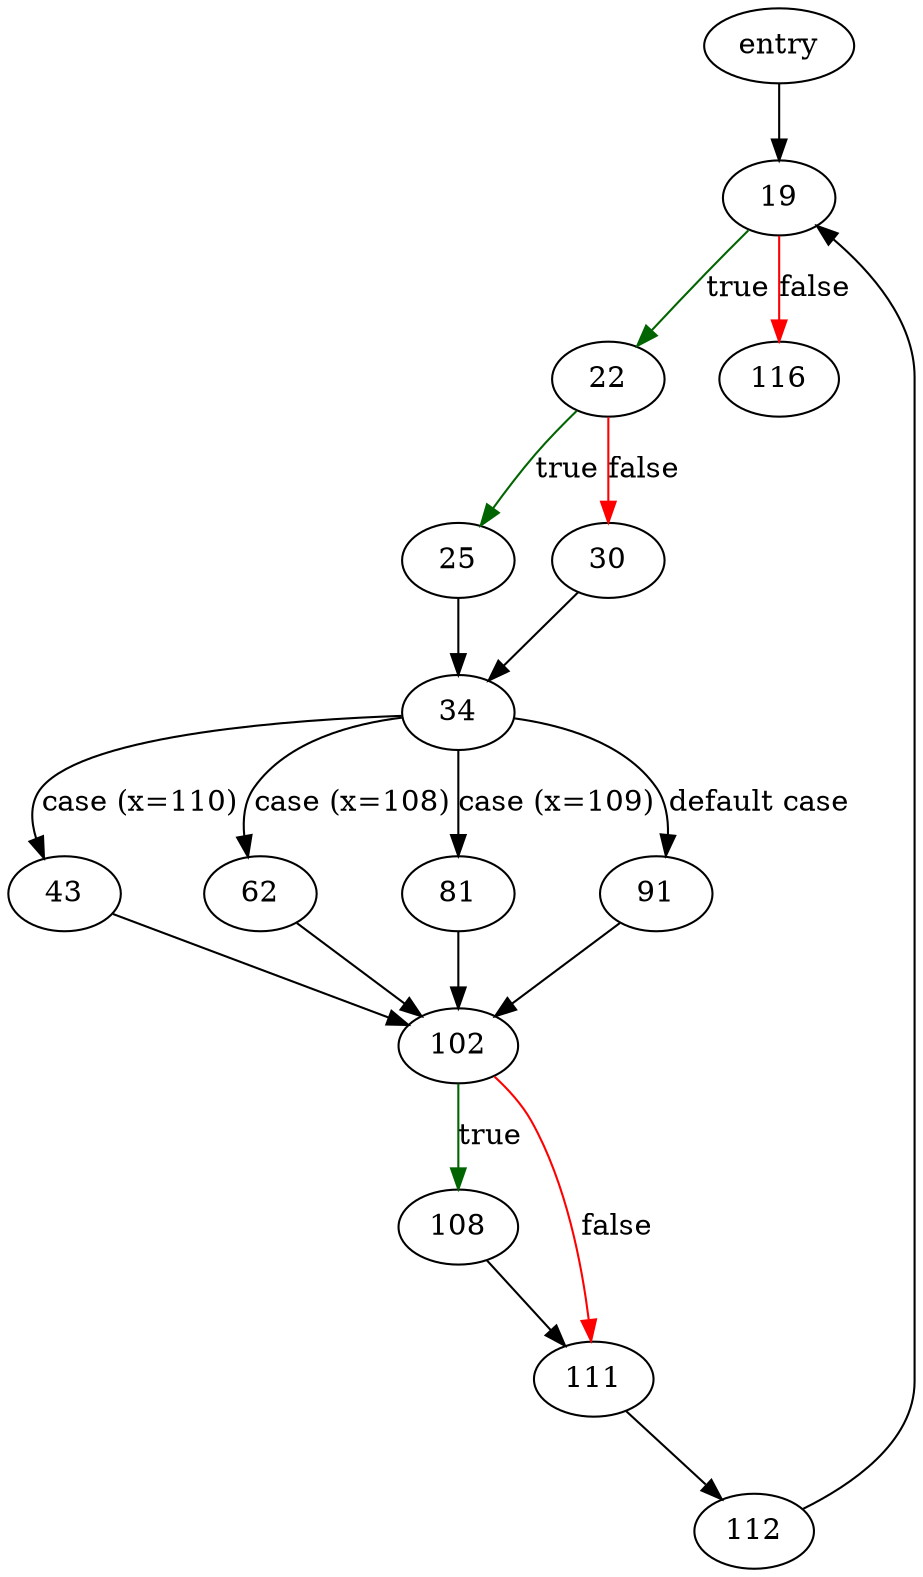 digraph "codeTriggerProgram" {
	// Node definitions.
	3 [label=entry];
	19;
	22;
	25;
	30;
	34;
	43;
	62;
	81;
	91;
	102;
	108;
	111;
	112;
	116;

	// Edge definitions.
	3 -> 19;
	19 -> 22 [
		color=darkgreen
		label=true
	];
	19 -> 116 [
		color=red
		label=false
	];
	22 -> 25 [
		color=darkgreen
		label=true
	];
	22 -> 30 [
		color=red
		label=false
	];
	25 -> 34;
	30 -> 34;
	34 -> 43 [label="case (x=110)"];
	34 -> 62 [label="case (x=108)"];
	34 -> 81 [label="case (x=109)"];
	34 -> 91 [label="default case"];
	43 -> 102;
	62 -> 102;
	81 -> 102;
	91 -> 102;
	102 -> 108 [
		color=darkgreen
		label=true
	];
	102 -> 111 [
		color=red
		label=false
	];
	108 -> 111;
	111 -> 112;
	112 -> 19;
}